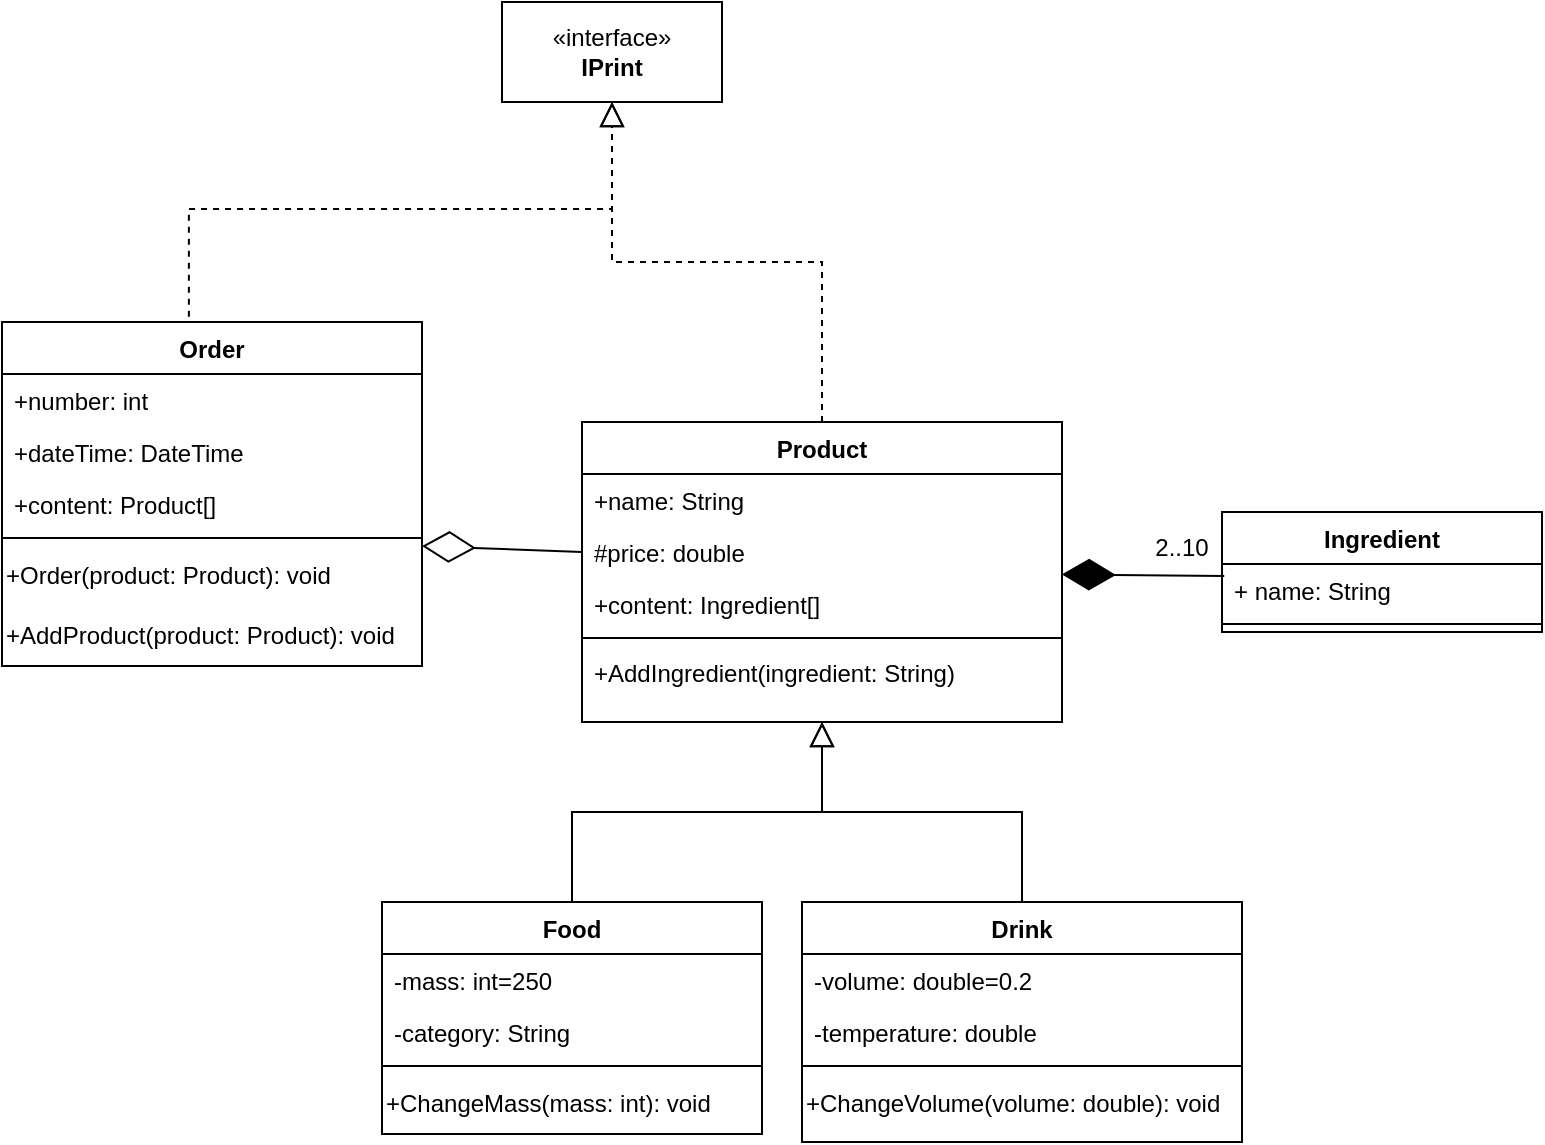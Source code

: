 <mxfile version="21.0.4" type="device" pages="2"><diagram id="C5RBs43oDa-KdzZeNtuy" name="Page-1"><mxGraphModel dx="1620" dy="1624" grid="1" gridSize="10" guides="1" tooltips="1" connect="1" arrows="1" fold="1" page="1" pageScale="1" pageWidth="827" pageHeight="1169" math="0" shadow="0"><root><mxCell id="WIyWlLk6GJQsqaUBKTNV-0"/><mxCell id="WIyWlLk6GJQsqaUBKTNV-1" parent="WIyWlLk6GJQsqaUBKTNV-0"/><mxCell id="zkfFHV4jXpPFQw0GAbJ--0" value="Product" style="swimlane;fontStyle=1;align=center;verticalAlign=top;childLayout=stackLayout;horizontal=1;startSize=26;horizontalStack=0;resizeParent=1;resizeLast=0;collapsible=1;marginBottom=0;rounded=0;shadow=0;strokeWidth=1;" parent="WIyWlLk6GJQsqaUBKTNV-1" vertex="1"><mxGeometry x="220" y="120" width="240" height="150" as="geometry"><mxRectangle x="230" y="140" width="160" height="26" as="alternateBounds"/></mxGeometry></mxCell><mxCell id="zkfFHV4jXpPFQw0GAbJ--1" value="+name: String" style="text;align=left;verticalAlign=top;spacingLeft=4;spacingRight=4;overflow=hidden;rotatable=0;points=[[0,0.5],[1,0.5]];portConstraint=eastwest;" parent="zkfFHV4jXpPFQw0GAbJ--0" vertex="1"><mxGeometry y="26" width="240" height="26" as="geometry"/></mxCell><mxCell id="N3q-WYQP9ZETXUE6kgSe-1" value="#price: double" style="text;align=left;verticalAlign=top;spacingLeft=4;spacingRight=4;overflow=hidden;rotatable=0;points=[[0,0.5],[1,0.5]];portConstraint=eastwest;" vertex="1" parent="zkfFHV4jXpPFQw0GAbJ--0"><mxGeometry y="52" width="240" height="26" as="geometry"/></mxCell><mxCell id="7oSXTy30j3Gw3Jf7a27D-12" value="+content: Ingredient[]" style="text;align=left;verticalAlign=top;spacingLeft=4;spacingRight=4;overflow=hidden;rotatable=0;points=[[0,0.5],[1,0.5]];portConstraint=eastwest;" vertex="1" parent="zkfFHV4jXpPFQw0GAbJ--0"><mxGeometry y="78" width="240" height="26" as="geometry"/></mxCell><mxCell id="zkfFHV4jXpPFQw0GAbJ--4" value="" style="line;html=1;strokeWidth=1;align=left;verticalAlign=middle;spacingTop=-1;spacingLeft=3;spacingRight=3;rotatable=0;labelPosition=right;points=[];portConstraint=eastwest;" parent="zkfFHV4jXpPFQw0GAbJ--0" vertex="1"><mxGeometry y="104" width="240" height="8" as="geometry"/></mxCell><mxCell id="7oSXTy30j3Gw3Jf7a27D-13" value="+AddIngredient(ingredient: String)" style="text;strokeColor=none;fillColor=none;align=left;verticalAlign=top;spacingLeft=4;spacingRight=4;overflow=hidden;rotatable=0;points=[[0,0.5],[1,0.5]];portConstraint=eastwest;whiteSpace=wrap;html=1;" vertex="1" parent="zkfFHV4jXpPFQw0GAbJ--0"><mxGeometry y="112" width="240" height="26" as="geometry"/></mxCell><mxCell id="zkfFHV4jXpPFQw0GAbJ--6" value="Food" style="swimlane;fontStyle=1;align=center;verticalAlign=top;childLayout=stackLayout;horizontal=1;startSize=26;horizontalStack=0;resizeParent=1;resizeLast=0;collapsible=1;marginBottom=0;rounded=0;shadow=0;strokeWidth=1;" parent="WIyWlLk6GJQsqaUBKTNV-1" vertex="1"><mxGeometry x="120" y="360" width="190" height="116" as="geometry"><mxRectangle x="130" y="380" width="160" height="26" as="alternateBounds"/></mxGeometry></mxCell><mxCell id="zkfFHV4jXpPFQw0GAbJ--7" value="-mass: int=250" style="text;align=left;verticalAlign=top;spacingLeft=4;spacingRight=4;overflow=hidden;rotatable=0;points=[[0,0.5],[1,0.5]];portConstraint=eastwest;" parent="zkfFHV4jXpPFQw0GAbJ--6" vertex="1"><mxGeometry y="26" width="190" height="26" as="geometry"/></mxCell><mxCell id="zkfFHV4jXpPFQw0GAbJ--8" value="-category: String" style="text;align=left;verticalAlign=top;spacingLeft=4;spacingRight=4;overflow=hidden;rotatable=0;points=[[0,0.5],[1,0.5]];portConstraint=eastwest;rounded=0;shadow=0;html=0;" parent="zkfFHV4jXpPFQw0GAbJ--6" vertex="1"><mxGeometry y="52" width="190" height="26" as="geometry"/></mxCell><mxCell id="zkfFHV4jXpPFQw0GAbJ--9" value="" style="line;html=1;strokeWidth=1;align=left;verticalAlign=middle;spacingTop=-1;spacingLeft=3;spacingRight=3;rotatable=0;labelPosition=right;points=[];portConstraint=eastwest;" parent="zkfFHV4jXpPFQw0GAbJ--6" vertex="1"><mxGeometry y="78" width="190" height="8" as="geometry"/></mxCell><mxCell id="N3q-WYQP9ZETXUE6kgSe-4" value="+ChangeMass(mass: int): void" style="text;html=1;align=left;verticalAlign=middle;resizable=0;points=[];autosize=1;strokeColor=none;fillColor=none;" vertex="1" parent="zkfFHV4jXpPFQw0GAbJ--6"><mxGeometry y="86" width="190" height="30" as="geometry"/></mxCell><mxCell id="zkfFHV4jXpPFQw0GAbJ--12" value="" style="endArrow=block;endSize=10;endFill=0;shadow=0;strokeWidth=1;rounded=0;edgeStyle=elbowEdgeStyle;elbow=vertical;" parent="WIyWlLk6GJQsqaUBKTNV-1" source="zkfFHV4jXpPFQw0GAbJ--6" target="zkfFHV4jXpPFQw0GAbJ--0" edge="1"><mxGeometry width="160" relative="1" as="geometry"><mxPoint x="200" y="203" as="sourcePoint"/><mxPoint x="200" y="203" as="targetPoint"/></mxGeometry></mxCell><mxCell id="zkfFHV4jXpPFQw0GAbJ--13" value="Drink" style="swimlane;fontStyle=1;align=center;verticalAlign=top;childLayout=stackLayout;horizontal=1;startSize=26;horizontalStack=0;resizeParent=1;resizeLast=0;collapsible=1;marginBottom=0;rounded=0;shadow=0;strokeWidth=1;" parent="WIyWlLk6GJQsqaUBKTNV-1" vertex="1"><mxGeometry x="330" y="360" width="220" height="120" as="geometry"><mxRectangle x="340" y="380" width="170" height="26" as="alternateBounds"/></mxGeometry></mxCell><mxCell id="zkfFHV4jXpPFQw0GAbJ--14" value="-volume: double=0.2" style="text;align=left;verticalAlign=top;spacingLeft=4;spacingRight=4;overflow=hidden;rotatable=0;points=[[0,0.5],[1,0.5]];portConstraint=eastwest;" parent="zkfFHV4jXpPFQw0GAbJ--13" vertex="1"><mxGeometry y="26" width="220" height="26" as="geometry"/></mxCell><mxCell id="N3q-WYQP9ZETXUE6kgSe-2" value="-temperature: double" style="text;align=left;verticalAlign=top;spacingLeft=4;spacingRight=4;overflow=hidden;rotatable=0;points=[[0,0.5],[1,0.5]];portConstraint=eastwest;" vertex="1" parent="zkfFHV4jXpPFQw0GAbJ--13"><mxGeometry y="52" width="220" height="26" as="geometry"/></mxCell><mxCell id="zkfFHV4jXpPFQw0GAbJ--15" value="" style="line;html=1;strokeWidth=1;align=left;verticalAlign=middle;spacingTop=-1;spacingLeft=3;spacingRight=3;rotatable=0;labelPosition=right;points=[];portConstraint=eastwest;" parent="zkfFHV4jXpPFQw0GAbJ--13" vertex="1"><mxGeometry y="78" width="220" height="8" as="geometry"/></mxCell><mxCell id="N3q-WYQP9ZETXUE6kgSe-6" value="+ChangeVolume(volume: double): void" style="text;html=1;strokeColor=none;fillColor=none;align=left;verticalAlign=middle;whiteSpace=wrap;rounded=0;" vertex="1" parent="zkfFHV4jXpPFQw0GAbJ--13"><mxGeometry y="86" width="220" height="30" as="geometry"/></mxCell><mxCell id="zkfFHV4jXpPFQw0GAbJ--16" value="" style="endArrow=block;endSize=10;endFill=0;shadow=0;strokeWidth=1;rounded=0;edgeStyle=elbowEdgeStyle;elbow=vertical;" parent="WIyWlLk6GJQsqaUBKTNV-1" source="zkfFHV4jXpPFQw0GAbJ--13" target="zkfFHV4jXpPFQw0GAbJ--0" edge="1"><mxGeometry width="160" relative="1" as="geometry"><mxPoint x="210" y="373" as="sourcePoint"/><mxPoint x="310" y="271" as="targetPoint"/></mxGeometry></mxCell><mxCell id="7oSXTy30j3Gw3Jf7a27D-0" value="Order" style="swimlane;fontStyle=1;align=center;verticalAlign=top;childLayout=stackLayout;horizontal=1;startSize=26;horizontalStack=0;resizeParent=1;resizeLast=0;collapsible=1;marginBottom=0;rounded=0;shadow=0;strokeWidth=1;" vertex="1" parent="WIyWlLk6GJQsqaUBKTNV-1"><mxGeometry x="-70" y="70" width="210" height="172" as="geometry"><mxRectangle x="230" y="140" width="160" height="26" as="alternateBounds"/></mxGeometry></mxCell><mxCell id="7oSXTy30j3Gw3Jf7a27D-1" value="+number: int" style="text;align=left;verticalAlign=top;spacingLeft=4;spacingRight=4;overflow=hidden;rotatable=0;points=[[0,0.5],[1,0.5]];portConstraint=eastwest;" vertex="1" parent="7oSXTy30j3Gw3Jf7a27D-0"><mxGeometry y="26" width="210" height="26" as="geometry"/></mxCell><mxCell id="7oSXTy30j3Gw3Jf7a27D-2" value="+dateTime: DateTime" style="text;align=left;verticalAlign=top;spacingLeft=4;spacingRight=4;overflow=hidden;rotatable=0;points=[[0,0.5],[1,0.5]];portConstraint=eastwest;" vertex="1" parent="7oSXTy30j3Gw3Jf7a27D-0"><mxGeometry y="52" width="210" height="26" as="geometry"/></mxCell><mxCell id="7oSXTy30j3Gw3Jf7a27D-4" value="+content: Product[]" style="text;align=left;verticalAlign=top;spacingLeft=4;spacingRight=4;overflow=hidden;rotatable=0;points=[[0,0.5],[1,0.5]];portConstraint=eastwest;" vertex="1" parent="7oSXTy30j3Gw3Jf7a27D-0"><mxGeometry y="78" width="210" height="26" as="geometry"/></mxCell><mxCell id="7oSXTy30j3Gw3Jf7a27D-3" value="" style="line;html=1;strokeWidth=1;align=left;verticalAlign=middle;spacingTop=-1;spacingLeft=3;spacingRight=3;rotatable=0;labelPosition=right;points=[];portConstraint=eastwest;" vertex="1" parent="7oSXTy30j3Gw3Jf7a27D-0"><mxGeometry y="104" width="210" height="8" as="geometry"/></mxCell><mxCell id="7oSXTy30j3Gw3Jf7a27D-5" value="+Order(product: Product): void" style="text;html=1;strokeColor=none;fillColor=none;align=left;verticalAlign=middle;whiteSpace=wrap;rounded=0;" vertex="1" parent="7oSXTy30j3Gw3Jf7a27D-0"><mxGeometry y="112" width="210" height="30" as="geometry"/></mxCell><mxCell id="7oSXTy30j3Gw3Jf7a27D-6" value="+AddProduct(product: Product): void" style="text;html=1;strokeColor=none;fillColor=none;align=left;verticalAlign=middle;whiteSpace=wrap;rounded=0;" vertex="1" parent="7oSXTy30j3Gw3Jf7a27D-0"><mxGeometry y="142" width="210" height="30" as="geometry"/></mxCell><mxCell id="7oSXTy30j3Gw3Jf7a27D-8" value="Ingredient" style="swimlane;fontStyle=1;align=center;verticalAlign=top;childLayout=stackLayout;horizontal=1;startSize=26;horizontalStack=0;resizeParent=1;resizeParentMax=0;resizeLast=0;collapsible=1;marginBottom=0;whiteSpace=wrap;html=1;" vertex="1" parent="WIyWlLk6GJQsqaUBKTNV-1"><mxGeometry x="540" y="165" width="160" height="60" as="geometry"/></mxCell><mxCell id="7oSXTy30j3Gw3Jf7a27D-9" value="+ name: String" style="text;strokeColor=none;fillColor=none;align=left;verticalAlign=top;spacingLeft=4;spacingRight=4;overflow=hidden;rotatable=0;points=[[0,0.5],[1,0.5]];portConstraint=eastwest;whiteSpace=wrap;html=1;" vertex="1" parent="7oSXTy30j3Gw3Jf7a27D-8"><mxGeometry y="26" width="160" height="26" as="geometry"/></mxCell><mxCell id="7oSXTy30j3Gw3Jf7a27D-10" value="" style="line;strokeWidth=1;fillColor=none;align=left;verticalAlign=middle;spacingTop=-1;spacingLeft=3;spacingRight=3;rotatable=0;labelPosition=right;points=[];portConstraint=eastwest;strokeColor=inherit;" vertex="1" parent="7oSXTy30j3Gw3Jf7a27D-8"><mxGeometry y="52" width="160" height="8" as="geometry"/></mxCell><mxCell id="7oSXTy30j3Gw3Jf7a27D-14" value="" style="endArrow=diamondThin;endFill=1;endSize=24;html=1;rounded=0;exitX=0.007;exitY=0.231;exitDx=0;exitDy=0;exitPerimeter=0;" edge="1" parent="WIyWlLk6GJQsqaUBKTNV-1" source="7oSXTy30j3Gw3Jf7a27D-9" target="zkfFHV4jXpPFQw0GAbJ--0"><mxGeometry width="160" relative="1" as="geometry"><mxPoint x="520" y="250" as="sourcePoint"/><mxPoint x="680" y="250" as="targetPoint"/></mxGeometry></mxCell><mxCell id="7oSXTy30j3Gw3Jf7a27D-15" value="2..10" style="text;html=1;strokeColor=none;fillColor=none;align=center;verticalAlign=middle;whiteSpace=wrap;rounded=0;" vertex="1" parent="WIyWlLk6GJQsqaUBKTNV-1"><mxGeometry x="490" y="168" width="60" height="30" as="geometry"/></mxCell><mxCell id="7oSXTy30j3Gw3Jf7a27D-16" value="«interface»&lt;br&gt;&lt;b&gt;IPrint&lt;/b&gt;" style="html=1;whiteSpace=wrap;" vertex="1" parent="WIyWlLk6GJQsqaUBKTNV-1"><mxGeometry x="180" y="-90" width="110" height="50" as="geometry"/></mxCell><mxCell id="7oSXTy30j3Gw3Jf7a27D-17" value="" style="endArrow=block;endSize=10;endFill=0;shadow=0;strokeWidth=1;rounded=0;edgeStyle=elbowEdgeStyle;elbow=vertical;entryX=0.5;entryY=1;entryDx=0;entryDy=0;dashed=1;" edge="1" parent="WIyWlLk6GJQsqaUBKTNV-1" source="zkfFHV4jXpPFQw0GAbJ--0" target="7oSXTy30j3Gw3Jf7a27D-16"><mxGeometry width="160" relative="1" as="geometry"><mxPoint x="225" y="370" as="sourcePoint"/><mxPoint x="350" y="280" as="targetPoint"/></mxGeometry></mxCell><mxCell id="7oSXTy30j3Gw3Jf7a27D-18" value="" style="endArrow=block;endSize=10;endFill=0;shadow=0;strokeWidth=1;rounded=0;edgeStyle=elbowEdgeStyle;elbow=vertical;entryX=0.5;entryY=1;entryDx=0;entryDy=0;exitX=0.445;exitY=-0.015;exitDx=0;exitDy=0;exitPerimeter=0;dashed=1;" edge="1" parent="WIyWlLk6GJQsqaUBKTNV-1" source="7oSXTy30j3Gw3Jf7a27D-0" target="7oSXTy30j3Gw3Jf7a27D-16"><mxGeometry width="160" relative="1" as="geometry"><mxPoint x="350" y="130" as="sourcePoint"/><mxPoint x="245" y="-30" as="targetPoint"/></mxGeometry></mxCell><mxCell id="7oSXTy30j3Gw3Jf7a27D-19" value="" style="endArrow=diamondThin;endFill=0;endSize=24;html=1;rounded=0;exitX=0;exitY=0.5;exitDx=0;exitDy=0;" edge="1" parent="WIyWlLk6GJQsqaUBKTNV-1" source="N3q-WYQP9ZETXUE6kgSe-1" target="7oSXTy30j3Gw3Jf7a27D-3"><mxGeometry width="160" relative="1" as="geometry"><mxPoint x="180" y="210" as="sourcePoint"/><mxPoint x="340" y="210" as="targetPoint"/></mxGeometry></mxCell></root></mxGraphModel></diagram><diagram id="OUD4_dQO_r2v6otIbGrM" name="Страница 2"><mxGraphModel dx="711" dy="408" grid="1" gridSize="10" guides="1" tooltips="1" connect="1" arrows="1" fold="1" page="1" pageScale="1" pageWidth="827" pageHeight="1169" math="0" shadow="0"><root><mxCell id="0"/><mxCell id="1" parent="0"/><mxCell id="f3EuOhDwPgVu6qMULacp-1" value="«enum»&lt;br&gt;&lt;b&gt;UserRole&lt;/b&gt;" style="html=1;whiteSpace=wrap;" vertex="1" parent="1"><mxGeometry x="270" y="230" width="110" height="50" as="geometry"/></mxCell><mxCell id="f3EuOhDwPgVu6qMULacp-4" value="User" style="swimlane;fontStyle=1;align=center;verticalAlign=top;childLayout=stackLayout;horizontal=1;startSize=26;horizontalStack=0;resizeParent=1;resizeParentMax=0;resizeLast=0;collapsible=1;marginBottom=0;whiteSpace=wrap;html=1;" vertex="1" parent="1"><mxGeometry x="240" y="360" width="260" height="242" as="geometry"/></mxCell><mxCell id="f3EuOhDwPgVu6qMULacp-5" value="-id: int" style="text;strokeColor=none;fillColor=none;align=left;verticalAlign=top;spacingLeft=4;spacingRight=4;overflow=hidden;rotatable=0;points=[[0,0.5],[1,0.5]];portConstraint=eastwest;whiteSpace=wrap;html=1;" vertex="1" parent="f3EuOhDwPgVu6qMULacp-4"><mxGeometry y="26" width="260" height="26" as="geometry"/></mxCell><mxCell id="f3EuOhDwPgVu6qMULacp-8" value="-login: String" style="text;strokeColor=none;fillColor=none;align=left;verticalAlign=top;spacingLeft=4;spacingRight=4;overflow=hidden;rotatable=0;points=[[0,0.5],[1,0.5]];portConstraint=eastwest;whiteSpace=wrap;html=1;" vertex="1" parent="f3EuOhDwPgVu6qMULacp-4"><mxGeometry y="52" width="260" height="26" as="geometry"/></mxCell><mxCell id="f3EuOhDwPgVu6qMULacp-9" value="-password: String" style="text;strokeColor=none;fillColor=none;align=left;verticalAlign=top;spacingLeft=4;spacingRight=4;overflow=hidden;rotatable=0;points=[[0,0.5],[1,0.5]];portConstraint=eastwest;whiteSpace=wrap;html=1;" vertex="1" parent="f3EuOhDwPgVu6qMULacp-4"><mxGeometry y="78" width="260" height="26" as="geometry"/></mxCell><mxCell id="f3EuOhDwPgVu6qMULacp-10" value="-isSuper: bool" style="text;strokeColor=none;fillColor=none;align=left;verticalAlign=top;spacingLeft=4;spacingRight=4;overflow=hidden;rotatable=0;points=[[0,0.5],[1,0.5]];portConstraint=eastwest;whiteSpace=wrap;html=1;" vertex="1" parent="f3EuOhDwPgVu6qMULacp-4"><mxGeometry y="104" width="260" height="26" as="geometry"/></mxCell><mxCell id="f3EuOhDwPgVu6qMULacp-6" value="" style="line;strokeWidth=1;fillColor=none;align=left;verticalAlign=middle;spacingTop=-1;spacingLeft=3;spacingRight=3;rotatable=0;labelPosition=right;points=[];portConstraint=eastwest;strokeColor=inherit;" vertex="1" parent="f3EuOhDwPgVu6qMULacp-4"><mxGeometry y="130" width="260" height="8" as="geometry"/></mxCell><mxCell id="f3EuOhDwPgVu6qMULacp-7" value="+ChangePassword(password: String)" style="text;strokeColor=none;fillColor=none;align=left;verticalAlign=top;spacingLeft=4;spacingRight=4;overflow=hidden;rotatable=0;points=[[0,0.5],[1,0.5]];portConstraint=eastwest;whiteSpace=wrap;html=1;" vertex="1" parent="f3EuOhDwPgVu6qMULacp-4"><mxGeometry y="138" width="260" height="26" as="geometry"/></mxCell><mxCell id="f3EuOhDwPgVu6qMULacp-11" value="+ReadLogin(login: String)" style="text;strokeColor=none;fillColor=none;align=left;verticalAlign=top;spacingLeft=4;spacingRight=4;overflow=hidden;rotatable=0;points=[[0,0.5],[1,0.5]];portConstraint=eastwest;whiteSpace=wrap;html=1;" vertex="1" parent="f3EuOhDwPgVu6qMULacp-4"><mxGeometry y="164" width="260" height="26" as="geometry"/></mxCell><mxCell id="f3EuOhDwPgVu6qMULacp-12" value="+ChangeLogin(login: String)" style="text;strokeColor=none;fillColor=none;align=left;verticalAlign=top;spacingLeft=4;spacingRight=4;overflow=hidden;rotatable=0;points=[[0,0.5],[1,0.5]];portConstraint=eastwest;whiteSpace=wrap;html=1;" vertex="1" parent="f3EuOhDwPgVu6qMULacp-4"><mxGeometry y="190" width="260" height="26" as="geometry"/></mxCell><mxCell id="f3EuOhDwPgVu6qMULacp-13" value="+ChangeIsSuper(userRole: UserRole)" style="text;strokeColor=none;fillColor=none;align=left;verticalAlign=top;spacingLeft=4;spacingRight=4;overflow=hidden;rotatable=0;points=[[0,0.5],[1,0.5]];portConstraint=eastwest;whiteSpace=wrap;html=1;" vertex="1" parent="f3EuOhDwPgVu6qMULacp-4"><mxGeometry y="216" width="260" height="26" as="geometry"/></mxCell><mxCell id="p9h6A2ju5rQoP4-pe-SY-1" value="" style="endArrow=open;endSize=12;dashed=1;html=1;rounded=0;exitX=0.457;exitY=1.045;exitDx=0;exitDy=0;exitPerimeter=0;entryX=0.309;entryY=-0.01;entryDx=0;entryDy=0;entryPerimeter=0;" edge="1" parent="1" source="f3EuOhDwPgVu6qMULacp-1" target="f3EuOhDwPgVu6qMULacp-4"><mxGeometry width="160" relative="1" as="geometry"><mxPoint x="310" y="310" as="sourcePoint"/><mxPoint x="470" y="310" as="targetPoint"/></mxGeometry></mxCell></root></mxGraphModel></diagram></mxfile>